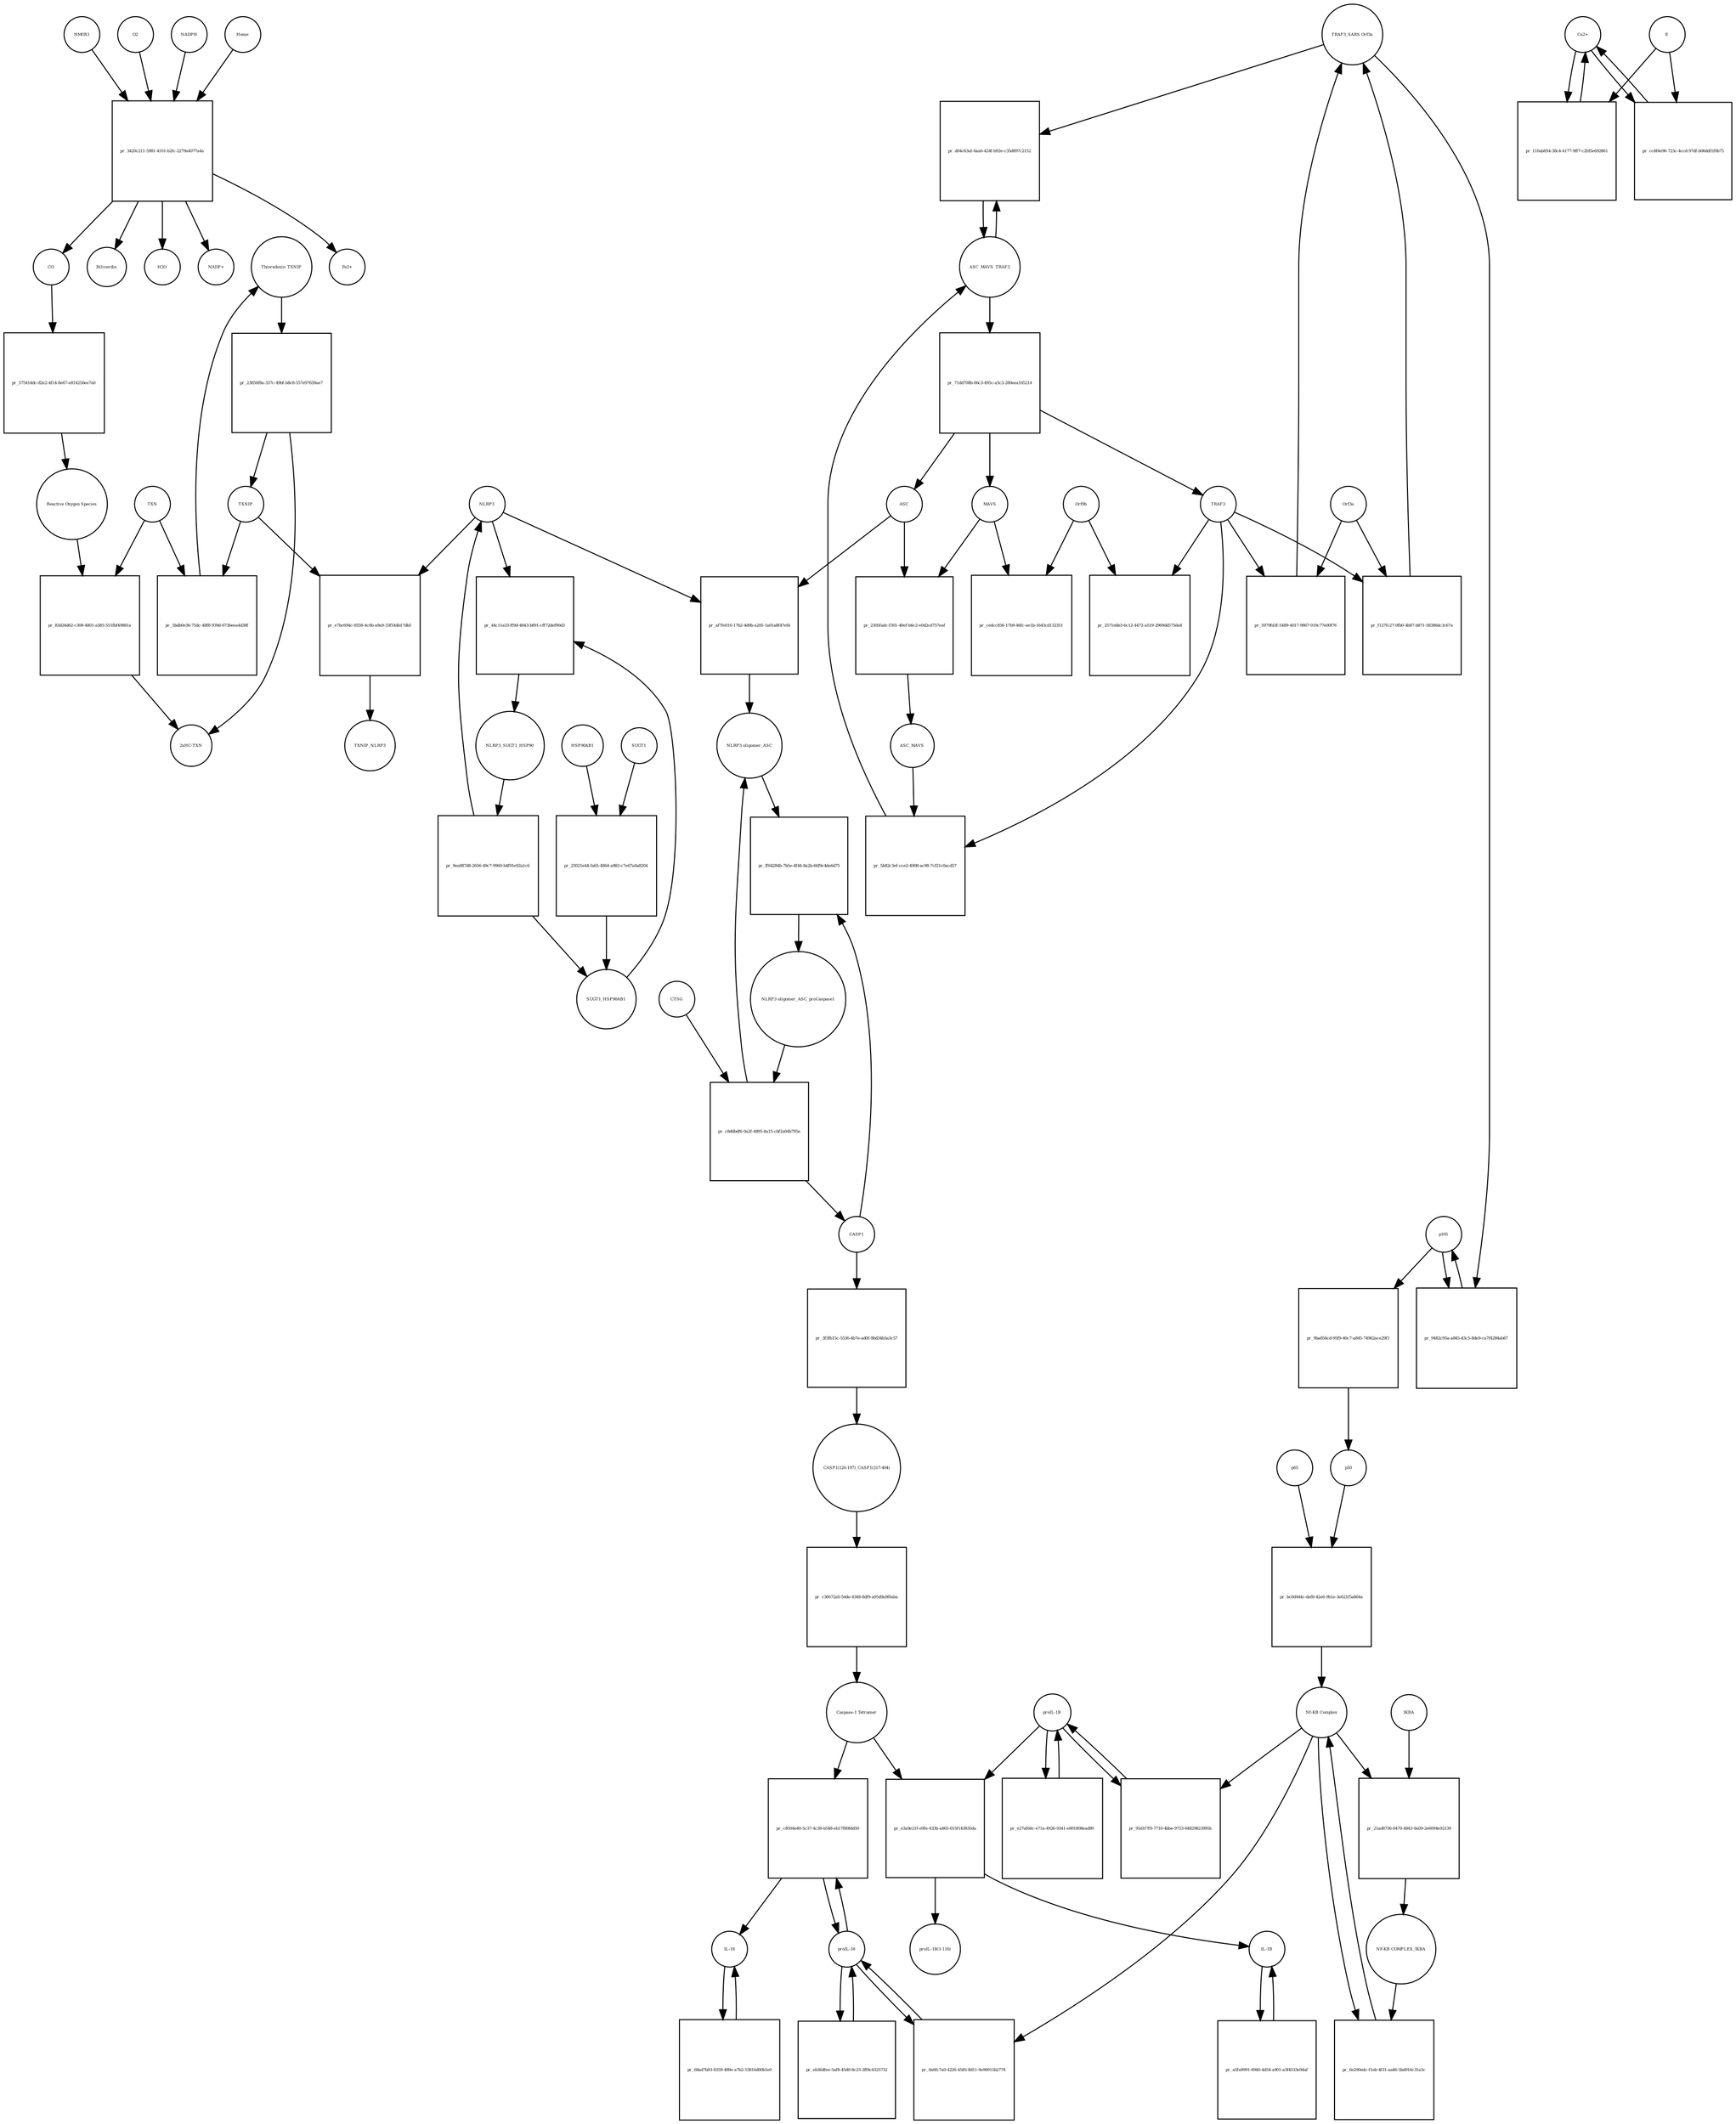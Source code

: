 strict digraph  {
Thioredoxin_TXNIP [annotation="urn_miriam_uniprot_P10599|urn_miriam_uniprot_Q9H3M7", bipartite=0, cls=complex, fontsize=4, label=Thioredoxin_TXNIP, shape=circle];
"pr_23856f8a-337c-49bf-b8c8-557e97659ae7" [annotation="", bipartite=1, cls=process, fontsize=4, label="pr_23856f8a-337c-49bf-b8c8-557e97659ae7", shape=square];
TXNIP [annotation=urn_miriam_uniprot_Q9H3M7, bipartite=0, cls=macromolecule, fontsize=4, label=TXNIP, shape=circle];
"2xHC-TXN" [annotation=urn_miriam_uniprot_P10599, bipartite=0, cls=macromolecule, fontsize=4, label="2xHC-TXN", shape=circle];
TXN [annotation=urn_miriam_uniprot_P10599, bipartite=0, cls=macromolecule, fontsize=4, label=TXN, shape=circle];
"pr_83d24d62-c308-4801-a585-551fbf49881a" [annotation="", bipartite=1, cls=process, fontsize=4, label="pr_83d24d62-c308-4801-a585-551fbf49881a", shape=square];
"Reactive Oxygen Species" [annotation="urn_miriam_obo.chebi_CHEBI%3A26523", bipartite=0, cls="simple chemical", fontsize=4, label="Reactive Oxygen Species", shape=circle];
"pr_5bdb0e36-75dc-48f8-939d-673beea4d38f" [annotation="", bipartite=1, cls=process, fontsize=4, label="pr_5bdb0e36-75dc-48f8-939d-673beea4d38f", shape=square];
HSP90AB1 [annotation=urn_miriam_uniprot_P08238, bipartite=0, cls=macromolecule, fontsize=4, label=HSP90AB1, shape=circle];
"pr_23021e44-fa65-4864-a983-c7e67a0a8204" [annotation="", bipartite=1, cls=process, fontsize=4, label="pr_23021e44-fa65-4864-a983-c7e67a0a8204", shape=square];
SUGT1 [annotation=urn_miriam_uniprot_Q9Y2Z0, bipartite=0, cls=macromolecule, fontsize=4, label=SUGT1, shape=circle];
SUGT1_HSP90AB1 [annotation="urn_miriam_uniprot_P08238|urn_miriam_uniprot_Q9Y2Z0", bipartite=0, cls=complex, fontsize=4, label=SUGT1_HSP90AB1, shape=circle];
NLRP3 [annotation=urn_miriam_uniprot_Q96P20, bipartite=0, cls=macromolecule, fontsize=4, label=NLRP3, shape=circle];
"pr_e7bc694c-8558-4c0b-a9a9-33f544b17db5" [annotation="", bipartite=1, cls=process, fontsize=4, label="pr_e7bc694c-8558-4c0b-a9a9-33f544b17db5", shape=square];
TXNIP_NLRP3 [annotation="urn_miriam_uniprot_Q9H3M7|urn_miriam_uniprot_Q96P20", bipartite=0, cls=complex, fontsize=4, label=TXNIP_NLRP3, shape=circle];
"NLRP3 oligomer_ASC_proCaspase1" [annotation="urn_miriam_uniprot_P29466|urn_miriam_uniprot_Q9ULZ3|urn_miriam_uniprot_Q96P20", bipartite=0, cls=complex, fontsize=4, label="NLRP3 oligomer_ASC_proCaspase1", shape=circle];
"pr_c8d6bdf6-0a2f-4895-8a15-cbf2a04b795e" [annotation="", bipartite=1, cls=process, fontsize=4, label="pr_c8d6bdf6-0a2f-4895-8a15-cbf2a04b795e", shape=square];
CASP1 [annotation=urn_miriam_uniprot_P29466, bipartite=0, cls=macromolecule, fontsize=4, label=CASP1, shape=circle];
CTSG [annotation=urn_miriam_uniprot_P08311, bipartite=0, cls=macromolecule, fontsize=4, label=CTSG, shape=circle];
"NLRP3 oligomer_ASC" [annotation="urn_miriam_uniprot_Q9ULZ3|urn_miriam_uniprot_Q96P20", bipartite=0, cls=complex, fontsize=4, label="NLRP3 oligomer_ASC", shape=circle];
"pr_3f3fb15c-5536-4b7e-ad0f-9bd34b5a3c57" [annotation="", bipartite=1, cls=process, fontsize=4, label="pr_3f3fb15c-5536-4b7e-ad0f-9bd34b5a3c57", shape=square];
"CASP1(120-197)_CASP1(317-404)" [annotation=urn_miriam_uniprot_P29466, bipartite=0, cls=complex, fontsize=4, label="CASP1(120-197)_CASP1(317-404)", shape=circle];
"pr_c36672a0-54de-4348-8df9-a95d9a9f0aba" [annotation="", bipartite=1, cls=process, fontsize=4, label="pr_c36672a0-54de-4348-8df9-a95d9a9f0aba", shape=square];
"Caspase-1 Tetramer" [annotation=urn_miriam_uniprot_P29466, bipartite=0, cls="complex multimer", fontsize=4, label="Caspase-1 Tetramer", shape=circle];
"proIL-1B" [annotation=urn_miriam_uniprot_P01584, bipartite=0, cls=macromolecule, fontsize=4, label="proIL-1B", shape=circle];
"pr_e3a9e21f-e9fe-433b-a865-615f143835da" [annotation="", bipartite=1, cls=process, fontsize=4, label="pr_e3a9e21f-e9fe-433b-a865-615f143835da", shape=square];
"IL-1B" [annotation=urn_miriam_uniprot_P01584, bipartite=0, cls=macromolecule, fontsize=4, label="IL-1B", shape=circle];
"proIL-1B(1-116)" [annotation=urn_miriam_uniprot_P01584, bipartite=0, cls=macromolecule, fontsize=4, label="proIL-1B(1-116)", shape=circle];
"pr_a5fa9991-6940-4d54-a901-a3f4533e94af" [annotation="", bipartite=1, cls="omitted process", fontsize=4, label="pr_a5fa9991-6940-4d54-a901-a3f4533e94af", shape=square];
"proIL-18" [annotation=urn_miriam_uniprot_Q14116, bipartite=0, cls=macromolecule, fontsize=4, label="proIL-18", shape=circle];
"pr_c8504e40-5c37-4c38-b548-eb17f80fdd50" [annotation="", bipartite=1, cls=process, fontsize=4, label="pr_c8504e40-5c37-4c38-b548-eb17f80fdd50", shape=square];
"IL-18" [annotation=urn_miriam_uniprot_Q14116, bipartite=0, cls=macromolecule, fontsize=4, label="IL-18", shape=circle];
"pr_68ad7b93-8359-489e-a7b2-53816d00b1e0" [annotation="", bipartite=1, cls="omitted process", fontsize=4, label="pr_68ad7b93-8359-489e-a7b2-53816d00b1e0", shape=square];
"pr_ff64284b-7b5e-4f44-8a2b-66f9c4de6d75" [annotation="", bipartite=1, cls=process, fontsize=4, label="pr_ff64284b-7b5e-4f44-8a2b-66f9c4de6d75", shape=square];
"pr_95d1f7f9-7710-4bbe-9753-64829823995b" [annotation="", bipartite=1, cls=process, fontsize=4, label="pr_95d1f7f9-7710-4bbe-9753-64829823995b", shape=square];
"Nf-KB Complex" [annotation="urn_miriam_uniprot_P19838|urn_miriam_uniprot_Q00653", bipartite=0, cls=complex, fontsize=4, label="Nf-KB Complex", shape=circle];
"pr_0a6fc7a0-4226-4585-8d11-9e96915b2778" [annotation="", bipartite=1, cls=process, fontsize=4, label="pr_0a6fc7a0-4226-4585-8d11-9e96915b2778", shape=square];
p50 [annotation=urn_miriam_uniprot_P19838, bipartite=0, cls=macromolecule, fontsize=4, label=p50, shape=circle];
"pr_bc0d444c-def8-42e6-9b1e-3e621f5a864a" [annotation="", bipartite=1, cls=process, fontsize=4, label="pr_bc0d444c-def8-42e6-9b1e-3e621f5a864a", shape=square];
p65 [annotation=urn_miriam_uniprot_Q00653, bipartite=0, cls=macromolecule, fontsize=4, label=p65, shape=circle];
Orf3a [annotation="urn_miriam_uniprot_P59632|urn_miriam_taxonomy_694009", bipartite=0, cls=macromolecule, fontsize=4, label=Orf3a, shape=circle];
"pr_f127fc27-0fb0-4b87-b871-58386dc3c67a" [annotation="", bipartite=1, cls=process, fontsize=4, label="pr_f127fc27-0fb0-4b87-b871-58386dc3c67a", shape=square];
TRAF3 [annotation=urn_miriam_uniprot_Q13114, bipartite=0, cls=macromolecule, fontsize=4, label=TRAF3, shape=circle];
"TRAF3_SARS Orf3a" [annotation="urn_miriam_uniprot_P59632|urn_miriam_uniprot_Q13114|urn_miriam_taxonomy_694009", bipartite=0, cls=complex, fontsize=4, label="TRAF3_SARS Orf3a", shape=circle];
p105 [annotation=urn_miriam_uniprot_P19838, bipartite=0, cls=macromolecule, fontsize=4, label=p105, shape=circle];
"pr_9ba856cd-95f9-40c7-a845-74962ace29f1" [annotation="", bipartite=1, cls="omitted process", fontsize=4, label="pr_9ba856cd-95f9-40c7-a845-74962ace29f1", shape=square];
ASC [annotation=urn_miriam_uniprot_Q9ULZ3, bipartite=0, cls=macromolecule, fontsize=4, label=ASC, shape=circle];
"pr_af7fe016-17b2-4d9b-a205-1a01a8f47ef4" [annotation="", bipartite=1, cls=process, fontsize=4, label="pr_af7fe016-17b2-4d9b-a205-1a01a8f47ef4", shape=square];
IKBA [annotation="", bipartite=0, cls=macromolecule, fontsize=4, label=IKBA, shape=circle];
"pr_21ad8736-0470-4843-9a09-2e6094e92139" [annotation="", bipartite=1, cls=process, fontsize=4, label="pr_21ad8736-0470-4843-9a09-2e6094e92139", shape=square];
"NF-KB COMPLEX_IKBA" [annotation=urn_miriam_uniprot_P19838, bipartite=0, cls=complex, fontsize=4, label="NF-KB COMPLEX_IKBA", shape=circle];
"pr_6e290edc-f1eb-4f31-aa46-5bd916c31a3c" [annotation="", bipartite=1, cls=process, fontsize=4, label="pr_6e290edc-f1eb-4f31-aa46-5bd916c31a3c", shape=square];
NLRP3_SUGT1_HSP90 [annotation="urn_miriam_uniprot_P08238|urn_miriam_uniprot_Q96P20|urn_miriam_uniprot_Q9Y2Z0", bipartite=0, cls=complex, fontsize=4, label=NLRP3_SUGT1_HSP90, shape=circle];
"pr_9ea887d8-2656-49c7-9960-b4f91e92a1c6" [annotation="", bipartite=1, cls="omitted process", fontsize=4, label="pr_9ea887d8-2656-49c7-9960-b4f91e92a1c6", shape=square];
"pr_2305fadc-f301-40ef-b6c2-e0d2cd757eaf" [annotation="", bipartite=1, cls=process, fontsize=4, label="pr_2305fadc-f301-40ef-b6c2-e0d2cd757eaf", shape=square];
ASC_MAVS [annotation=urn_miriam_uniprot_Q9ULZ3, bipartite=0, cls=complex, fontsize=4, label=ASC_MAVS, shape=circle];
MAVS [annotation=urn_miriam_uniprot_Q7Z434, bipartite=0, cls=macromolecule, fontsize=4, label=MAVS, shape=circle];
"pr_5b82c3ef-cce2-4908-ac98-7cf21c0acd57" [annotation="", bipartite=1, cls=process, fontsize=4, label="pr_5b82c3ef-cce2-4908-ac98-7cf21c0acd57", shape=square];
ASC_MAVS_TRAF3 [annotation="urn_miriam_pubmed_25847972|urn_miriam_uniprot_Q9ULZ3|urn_miriam_uniprot_Q13114", bipartite=0, cls=complex, fontsize=4, label=ASC_MAVS_TRAF3, shape=circle];
"pr_71dd708b-06c3-495c-a5c3-280eea165214" [annotation="", bipartite=1, cls=process, fontsize=4, label="pr_71dd708b-06c3-495c-a5c3-280eea165214", shape=square];
"pr_d04c63af-6aa6-424f-b92e-c35d897c2152" [annotation="", bipartite=1, cls="omitted process", fontsize=4, label="pr_d04c63af-6aa6-424f-b92e-c35d897c2152", shape=square];
"pr_44c11a33-ff9d-4843-b891-cff72def90d3" [annotation="", bipartite=1, cls=process, fontsize=4, label="pr_44c11a33-ff9d-4843-b891-cff72def90d3", shape=square];
"pr_e27af66c-e71a-4926-9341-e801808ead89" [annotation="", bipartite=1, cls=process, fontsize=4, label="pr_e27af66c-e71a-4926-9341-e801808ead89", shape=square];
"pr_eb36dfee-5af8-45d0-8c23-2ff8c6325732" [annotation="", bipartite=1, cls=process, fontsize=4, label="pr_eb36dfee-5af8-45d0-8c23-2ff8c6325732", shape=square];
"Ca2+" [annotation="urn_miriam_obo.chebi_CHEBI%3A29108", bipartite=0, cls="simple chemical", fontsize=4, label="Ca2+", shape=circle];
"pr_110ab854-38c4-4177-9ff7-c2fd5e692861" [annotation="", bipartite=1, cls=process, fontsize=4, label="pr_110ab854-38c4-4177-9ff7-c2fd5e692861", shape=square];
E [annotation="urn_miriam_uniprot_P59637|urn_miriam_taxonomy_694009", bipartite=0, cls=macromolecule, fontsize=4, label=E, shape=circle];
"pr_cc8f4e96-723c-4ccd-97df-b06ddf1f0b75" [annotation="", bipartite=1, cls=process, fontsize=4, label="pr_cc8f4e96-723c-4ccd-97df-b06ddf1f0b75", shape=square];
"pr_5979fd3f-5489-4017-9867-019c77e00f76" [annotation="", bipartite=1, cls=process, fontsize=4, label="pr_5979fd3f-5489-4017-9867-019c77e00f76", shape=square];
"pr_9482c95a-a845-43c5-8de9-ca7f4284ab67" [annotation="", bipartite=1, cls="omitted process", fontsize=4, label="pr_9482c95a-a845-43c5-8de9-ca7f4284ab67", shape=square];
Heme [annotation="urn_miriam_obo.chebi_CHEBI%3A30413", bipartite=0, cls="simple chemical", fontsize=4, label=Heme, shape=circle];
"pr_3420c211-5981-4101-b2fc-2279a4077a4a" [annotation="", bipartite=1, cls=process, fontsize=4, label="pr_3420c211-5981-4101-b2fc-2279a4077a4a", shape=square];
Biliverdin [annotation="urn_miriam_obo.chebi_CHEBI%3A17033", bipartite=0, cls="simple chemical", fontsize=4, label=Biliverdin, shape=circle];
HMOX1 [annotation=urn_miriam_uniprot_P09601, bipartite=0, cls=macromolecule, fontsize=4, label=HMOX1, shape=circle];
O2 [annotation="urn_miriam_obo.chebi_CHEBI%3A15379", bipartite=0, cls="simple chemical", fontsize=4, label=O2, shape=circle];
NADPH [annotation="urn_miriam_obo.chebi_CHEBI%3A16474", bipartite=0, cls="simple chemical", fontsize=4, label=NADPH, shape=circle];
H2O [annotation="urn_miriam_obo.chebi_CHEBI%3A15377", bipartite=0, cls="simple chemical", fontsize=4, label=H2O, shape=circle];
"NADP+" [annotation="urn_miriam_obo.chebi_CHEBI%3A18009", bipartite=0, cls="simple chemical", fontsize=4, label="NADP+", shape=circle];
CO [annotation="urn_miriam_obo.chebi_CHEBI%3A17245", bipartite=0, cls="simple chemical", fontsize=4, label=CO, shape=circle];
"Fe2+" [annotation="urn_miriam_obo.chebi_CHEBI%3A29033", bipartite=0, cls="simple chemical", fontsize=4, label="Fe2+", shape=circle];
"pr_575414dc-d2e2-4f14-8e67-e814256ee7a0" [annotation="", bipartite=1, cls=process, fontsize=4, label="pr_575414dc-d2e2-4f14-8e67-e814256ee7a0", shape=square];
"pr_cedcc836-17b9-46fc-ae1b-1643cd132351" [annotation="", bipartite=1, cls=process, fontsize=4, label="pr_cedcc836-17b9-46fc-ae1b-1643cd132351", shape=square];
Orf9b [annotation="urn_miriam_taxonomy_694009|urn_miriam_uniprot_P59636", bipartite=0, cls=macromolecule, fontsize=4, label=Orf9b, shape=circle];
"pr_2571ebb3-6c12-4472-a519-2969dd575da8" [annotation="", bipartite=1, cls=process, fontsize=4, label="pr_2571ebb3-6c12-4472-a519-2969dd575da8", shape=square];
Thioredoxin_TXNIP -> "pr_23856f8a-337c-49bf-b8c8-557e97659ae7"  [annotation="", interaction_type=consumption];
"pr_23856f8a-337c-49bf-b8c8-557e97659ae7" -> TXNIP  [annotation="", interaction_type=production];
"pr_23856f8a-337c-49bf-b8c8-557e97659ae7" -> "2xHC-TXN"  [annotation="", interaction_type=production];
TXNIP -> "pr_5bdb0e36-75dc-48f8-939d-673beea4d38f"  [annotation="", interaction_type=consumption];
TXNIP -> "pr_e7bc694c-8558-4c0b-a9a9-33f544b17db5"  [annotation="", interaction_type=consumption];
TXN -> "pr_83d24d62-c308-4801-a585-551fbf49881a"  [annotation="", interaction_type=consumption];
TXN -> "pr_5bdb0e36-75dc-48f8-939d-673beea4d38f"  [annotation="", interaction_type=consumption];
"pr_83d24d62-c308-4801-a585-551fbf49881a" -> "2xHC-TXN"  [annotation="", interaction_type=production];
"Reactive Oxygen Species" -> "pr_83d24d62-c308-4801-a585-551fbf49881a"  [annotation="", interaction_type="necessary stimulation"];
"pr_5bdb0e36-75dc-48f8-939d-673beea4d38f" -> Thioredoxin_TXNIP  [annotation="", interaction_type=production];
HSP90AB1 -> "pr_23021e44-fa65-4864-a983-c7e67a0a8204"  [annotation="", interaction_type=consumption];
"pr_23021e44-fa65-4864-a983-c7e67a0a8204" -> SUGT1_HSP90AB1  [annotation="", interaction_type=production];
SUGT1 -> "pr_23021e44-fa65-4864-a983-c7e67a0a8204"  [annotation="", interaction_type=consumption];
SUGT1_HSP90AB1 -> "pr_44c11a33-ff9d-4843-b891-cff72def90d3"  [annotation="", interaction_type=consumption];
NLRP3 -> "pr_e7bc694c-8558-4c0b-a9a9-33f544b17db5"  [annotation="", interaction_type=consumption];
NLRP3 -> "pr_af7fe016-17b2-4d9b-a205-1a01a8f47ef4"  [annotation="", interaction_type=consumption];
NLRP3 -> "pr_44c11a33-ff9d-4843-b891-cff72def90d3"  [annotation="", interaction_type=consumption];
"pr_e7bc694c-8558-4c0b-a9a9-33f544b17db5" -> TXNIP_NLRP3  [annotation="", interaction_type=production];
"NLRP3 oligomer_ASC_proCaspase1" -> "pr_c8d6bdf6-0a2f-4895-8a15-cbf2a04b795e"  [annotation="", interaction_type=consumption];
"pr_c8d6bdf6-0a2f-4895-8a15-cbf2a04b795e" -> CASP1  [annotation="", interaction_type=production];
"pr_c8d6bdf6-0a2f-4895-8a15-cbf2a04b795e" -> "NLRP3 oligomer_ASC"  [annotation="", interaction_type=production];
CASP1 -> "pr_3f3fb15c-5536-4b7e-ad0f-9bd34b5a3c57"  [annotation="", interaction_type=consumption];
CASP1 -> "pr_ff64284b-7b5e-4f44-8a2b-66f9c4de6d75"  [annotation="", interaction_type=consumption];
CTSG -> "pr_c8d6bdf6-0a2f-4895-8a15-cbf2a04b795e"  [annotation="", interaction_type=catalysis];
"NLRP3 oligomer_ASC" -> "pr_ff64284b-7b5e-4f44-8a2b-66f9c4de6d75"  [annotation="", interaction_type=consumption];
"pr_3f3fb15c-5536-4b7e-ad0f-9bd34b5a3c57" -> "CASP1(120-197)_CASP1(317-404)"  [annotation="", interaction_type=production];
"CASP1(120-197)_CASP1(317-404)" -> "pr_c36672a0-54de-4348-8df9-a95d9a9f0aba"  [annotation="", interaction_type=consumption];
"pr_c36672a0-54de-4348-8df9-a95d9a9f0aba" -> "Caspase-1 Tetramer"  [annotation="", interaction_type=production];
"Caspase-1 Tetramer" -> "pr_e3a9e21f-e9fe-433b-a865-615f143835da"  [annotation="", interaction_type=catalysis];
"Caspase-1 Tetramer" -> "pr_c8504e40-5c37-4c38-b548-eb17f80fdd50"  [annotation="", interaction_type=catalysis];
"proIL-1B" -> "pr_e3a9e21f-e9fe-433b-a865-615f143835da"  [annotation="", interaction_type=consumption];
"proIL-1B" -> "pr_95d1f7f9-7710-4bbe-9753-64829823995b"  [annotation="", interaction_type=consumption];
"proIL-1B" -> "pr_e27af66c-e71a-4926-9341-e801808ead89"  [annotation="", interaction_type=consumption];
"pr_e3a9e21f-e9fe-433b-a865-615f143835da" -> "IL-1B"  [annotation="", interaction_type=production];
"pr_e3a9e21f-e9fe-433b-a865-615f143835da" -> "proIL-1B(1-116)"  [annotation="", interaction_type=production];
"IL-1B" -> "pr_a5fa9991-6940-4d54-a901-a3f4533e94af"  [annotation="", interaction_type=consumption];
"pr_a5fa9991-6940-4d54-a901-a3f4533e94af" -> "IL-1B"  [annotation="", interaction_type=production];
"proIL-18" -> "pr_c8504e40-5c37-4c38-b548-eb17f80fdd50"  [annotation="", interaction_type=consumption];
"proIL-18" -> "pr_0a6fc7a0-4226-4585-8d11-9e96915b2778"  [annotation="", interaction_type=consumption];
"proIL-18" -> "pr_eb36dfee-5af8-45d0-8c23-2ff8c6325732"  [annotation="", interaction_type=consumption];
"pr_c8504e40-5c37-4c38-b548-eb17f80fdd50" -> "IL-18"  [annotation="", interaction_type=production];
"pr_c8504e40-5c37-4c38-b548-eb17f80fdd50" -> "proIL-18"  [annotation="", interaction_type=production];
"IL-18" -> "pr_68ad7b93-8359-489e-a7b2-53816d00b1e0"  [annotation="", interaction_type=consumption];
"pr_68ad7b93-8359-489e-a7b2-53816d00b1e0" -> "IL-18"  [annotation="", interaction_type=production];
"pr_ff64284b-7b5e-4f44-8a2b-66f9c4de6d75" -> "NLRP3 oligomer_ASC_proCaspase1"  [annotation="", interaction_type=production];
"pr_95d1f7f9-7710-4bbe-9753-64829823995b" -> "proIL-1B"  [annotation="", interaction_type=production];
"Nf-KB Complex" -> "pr_95d1f7f9-7710-4bbe-9753-64829823995b"  [annotation=urn_miriam_pubmed_31034780, interaction_type=catalysis];
"Nf-KB Complex" -> "pr_0a6fc7a0-4226-4585-8d11-9e96915b2778"  [annotation=urn_miriam_pubmed_31034780, interaction_type=catalysis];
"Nf-KB Complex" -> "pr_21ad8736-0470-4843-9a09-2e6094e92139"  [annotation="", interaction_type=consumption];
"Nf-KB Complex" -> "pr_6e290edc-f1eb-4f31-aa46-5bd916c31a3c"  [annotation="", interaction_type=consumption];
"pr_0a6fc7a0-4226-4585-8d11-9e96915b2778" -> "proIL-18"  [annotation="", interaction_type=production];
p50 -> "pr_bc0d444c-def8-42e6-9b1e-3e621f5a864a"  [annotation="", interaction_type=consumption];
"pr_bc0d444c-def8-42e6-9b1e-3e621f5a864a" -> "Nf-KB Complex"  [annotation="", interaction_type=production];
p65 -> "pr_bc0d444c-def8-42e6-9b1e-3e621f5a864a"  [annotation="", interaction_type=consumption];
Orf3a -> "pr_f127fc27-0fb0-4b87-b871-58386dc3c67a"  [annotation="", interaction_type=consumption];
Orf3a -> "pr_5979fd3f-5489-4017-9867-019c77e00f76"  [annotation="", interaction_type=consumption];
"pr_f127fc27-0fb0-4b87-b871-58386dc3c67a" -> "TRAF3_SARS Orf3a"  [annotation="", interaction_type=production];
TRAF3 -> "pr_f127fc27-0fb0-4b87-b871-58386dc3c67a"  [annotation="", interaction_type=consumption];
TRAF3 -> "pr_5b82c3ef-cce2-4908-ac98-7cf21c0acd57"  [annotation="", interaction_type=consumption];
TRAF3 -> "pr_5979fd3f-5489-4017-9867-019c77e00f76"  [annotation="", interaction_type=consumption];
TRAF3 -> "pr_2571ebb3-6c12-4472-a519-2969dd575da8"  [annotation="", interaction_type=consumption];
"TRAF3_SARS Orf3a" -> "pr_d04c63af-6aa6-424f-b92e-c35d897c2152"  [annotation="urn_miriam_pubmed_25847972|urn_miriam_pubmed_31034780|urn_miriam_taxonomy_9606", interaction_type=catalysis];
"TRAF3_SARS Orf3a" -> "pr_9482c95a-a845-43c5-8de9-ca7f4284ab67"  [annotation="urn_miriam_pubmed_31034780|urn_miriam_taxonomy_9606", interaction_type=catalysis];
p105 -> "pr_9ba856cd-95f9-40c7-a845-74962ace29f1"  [annotation="", interaction_type=consumption];
p105 -> "pr_9482c95a-a845-43c5-8de9-ca7f4284ab67"  [annotation="", interaction_type=consumption];
"pr_9ba856cd-95f9-40c7-a845-74962ace29f1" -> p50  [annotation="", interaction_type=production];
ASC -> "pr_af7fe016-17b2-4d9b-a205-1a01a8f47ef4"  [annotation="", interaction_type=consumption];
ASC -> "pr_2305fadc-f301-40ef-b6c2-e0d2cd757eaf"  [annotation="", interaction_type=consumption];
"pr_af7fe016-17b2-4d9b-a205-1a01a8f47ef4" -> "NLRP3 oligomer_ASC"  [annotation="", interaction_type=production];
IKBA -> "pr_21ad8736-0470-4843-9a09-2e6094e92139"  [annotation="", interaction_type=consumption];
"pr_21ad8736-0470-4843-9a09-2e6094e92139" -> "NF-KB COMPLEX_IKBA"  [annotation="", interaction_type=production];
"NF-KB COMPLEX_IKBA" -> "pr_6e290edc-f1eb-4f31-aa46-5bd916c31a3c"  [annotation="", interaction_type=inhibition];
"pr_6e290edc-f1eb-4f31-aa46-5bd916c31a3c" -> "Nf-KB Complex"  [annotation="", interaction_type=production];
NLRP3_SUGT1_HSP90 -> "pr_9ea887d8-2656-49c7-9960-b4f91e92a1c6"  [annotation="", interaction_type=consumption];
"pr_9ea887d8-2656-49c7-9960-b4f91e92a1c6" -> NLRP3  [annotation="", interaction_type=production];
"pr_9ea887d8-2656-49c7-9960-b4f91e92a1c6" -> SUGT1_HSP90AB1  [annotation="", interaction_type=production];
"pr_2305fadc-f301-40ef-b6c2-e0d2cd757eaf" -> ASC_MAVS  [annotation="", interaction_type=production];
ASC_MAVS -> "pr_5b82c3ef-cce2-4908-ac98-7cf21c0acd57"  [annotation="", interaction_type=consumption];
MAVS -> "pr_2305fadc-f301-40ef-b6c2-e0d2cd757eaf"  [annotation="", interaction_type=consumption];
MAVS -> "pr_cedcc836-17b9-46fc-ae1b-1643cd132351"  [annotation="", interaction_type=consumption];
"pr_5b82c3ef-cce2-4908-ac98-7cf21c0acd57" -> ASC_MAVS_TRAF3  [annotation="", interaction_type=production];
ASC_MAVS_TRAF3 -> "pr_71dd708b-06c3-495c-a5c3-280eea165214"  [annotation="", interaction_type=consumption];
ASC_MAVS_TRAF3 -> "pr_d04c63af-6aa6-424f-b92e-c35d897c2152"  [annotation="", interaction_type=consumption];
"pr_71dd708b-06c3-495c-a5c3-280eea165214" -> ASC  [annotation="", interaction_type=production];
"pr_71dd708b-06c3-495c-a5c3-280eea165214" -> TRAF3  [annotation="", interaction_type=production];
"pr_71dd708b-06c3-495c-a5c3-280eea165214" -> MAVS  [annotation="", interaction_type=production];
"pr_d04c63af-6aa6-424f-b92e-c35d897c2152" -> ASC_MAVS_TRAF3  [annotation="", interaction_type=production];
"pr_44c11a33-ff9d-4843-b891-cff72def90d3" -> NLRP3_SUGT1_HSP90  [annotation="", interaction_type=production];
"pr_e27af66c-e71a-4926-9341-e801808ead89" -> "proIL-1B"  [annotation="", interaction_type=production];
"pr_eb36dfee-5af8-45d0-8c23-2ff8c6325732" -> "proIL-18"  [annotation="", interaction_type=production];
"Ca2+" -> "pr_110ab854-38c4-4177-9ff7-c2fd5e692861"  [annotation="", interaction_type=consumption];
"Ca2+" -> "pr_cc8f4e96-723c-4ccd-97df-b06ddf1f0b75"  [annotation="", interaction_type=consumption];
"pr_110ab854-38c4-4177-9ff7-c2fd5e692861" -> "Ca2+"  [annotation="", interaction_type=production];
E -> "pr_110ab854-38c4-4177-9ff7-c2fd5e692861"  [annotation="urn_miriam_pubmed_26331680|urn_miriam_doi_10.1016%2Fj.bbrc.2020.05.206|urn_miriam_taxonomy_392815", interaction_type=catalysis];
E -> "pr_cc8f4e96-723c-4ccd-97df-b06ddf1f0b75"  [annotation="urn_miriam_pubmed_26331680|urn_miriam_doi_10.1016%2Fj.bbrc.2020.05.206|urn_miriam_taxonomy_392815", interaction_type=catalysis];
"pr_cc8f4e96-723c-4ccd-97df-b06ddf1f0b75" -> "Ca2+"  [annotation="", interaction_type=production];
"pr_5979fd3f-5489-4017-9867-019c77e00f76" -> "TRAF3_SARS Orf3a"  [annotation="", interaction_type=production];
"pr_9482c95a-a845-43c5-8de9-ca7f4284ab67" -> p105  [annotation="", interaction_type=production];
Heme -> "pr_3420c211-5981-4101-b2fc-2279a4077a4a"  [annotation="", interaction_type=consumption];
"pr_3420c211-5981-4101-b2fc-2279a4077a4a" -> Biliverdin  [annotation="", interaction_type=production];
"pr_3420c211-5981-4101-b2fc-2279a4077a4a" -> H2O  [annotation="", interaction_type=production];
"pr_3420c211-5981-4101-b2fc-2279a4077a4a" -> "NADP+"  [annotation="", interaction_type=production];
"pr_3420c211-5981-4101-b2fc-2279a4077a4a" -> CO  [annotation="", interaction_type=production];
"pr_3420c211-5981-4101-b2fc-2279a4077a4a" -> "Fe2+"  [annotation="", interaction_type=production];
HMOX1 -> "pr_3420c211-5981-4101-b2fc-2279a4077a4a"  [annotation="", interaction_type=catalysis];
O2 -> "pr_3420c211-5981-4101-b2fc-2279a4077a4a"  [annotation="", interaction_type=consumption];
NADPH -> "pr_3420c211-5981-4101-b2fc-2279a4077a4a"  [annotation="", interaction_type=consumption];
CO -> "pr_575414dc-d2e2-4f14-8e67-e814256ee7a0"  [annotation="urn_miriam_pubmed_28356568|urn_miriam_pubmed_25770182", interaction_type=inhibition];
"pr_575414dc-d2e2-4f14-8e67-e814256ee7a0" -> "Reactive Oxygen Species"  [annotation="", interaction_type=production];
Orf9b -> "pr_cedcc836-17b9-46fc-ae1b-1643cd132351"  [annotation="urn_miriam_doi_10.4049%2Fjimmunol.1303196", interaction_type=catalysis];
Orf9b -> "pr_2571ebb3-6c12-4472-a519-2969dd575da8"  [annotation="urn_miriam_doi_10.4049%2Fjimmunol.1303196", interaction_type=catalysis];
}
